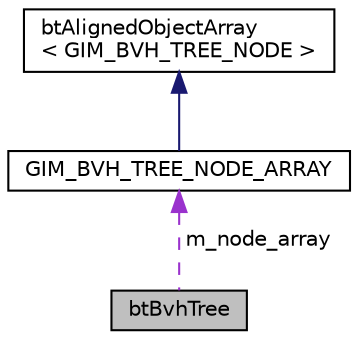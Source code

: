 digraph "btBvhTree"
{
  edge [fontname="Helvetica",fontsize="10",labelfontname="Helvetica",labelfontsize="10"];
  node [fontname="Helvetica",fontsize="10",shape=record];
  Node1 [label="btBvhTree",height=0.2,width=0.4,color="black", fillcolor="grey75", style="filled", fontcolor="black"];
  Node2 -> Node1 [dir="back",color="darkorchid3",fontsize="10",style="dashed",label=" m_node_array" ,fontname="Helvetica"];
  Node2 [label="GIM_BVH_TREE_NODE_ARRAY",height=0.2,width=0.4,color="black", fillcolor="white", style="filled",URL="$class_g_i_m___b_v_h___t_r_e_e___n_o_d_e___a_r_r_a_y.html"];
  Node3 -> Node2 [dir="back",color="midnightblue",fontsize="10",style="solid",fontname="Helvetica"];
  Node3 [label="btAlignedObjectArray\l\< GIM_BVH_TREE_NODE \>",height=0.2,width=0.4,color="black", fillcolor="white", style="filled",URL="$classbt_aligned_object_array.html"];
}
